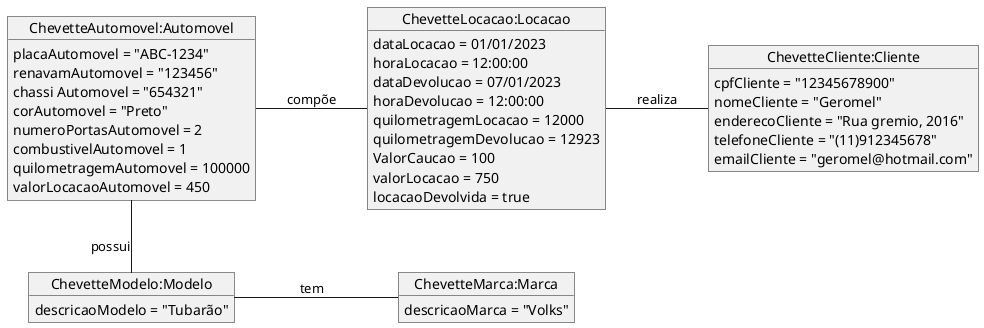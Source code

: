 @startuml Sistema

left to right direction

object "ChevetteAutomovel:Automovel" as ChevetteAutomovel
ChevetteAutomovel : placaAutomovel = "ABC-1234"
ChevetteAutomovel : renavamAutomovel = "123456"
ChevetteAutomovel : chassi Automovel = "654321"
ChevetteAutomovel : corAutomovel = "Preto"
ChevetteAutomovel : numeroPortasAutomovel = 2
ChevetteAutomovel : combustivelAutomovel = 1
ChevetteAutomovel : quilometragemAutomovel = 100000
ChevetteAutomovel : valorLocacaoAutomovel = 450

object "ChevetteModelo:Modelo" as ChevetteModelo
    ChevetteModelo : descricaoModelo = "Tubarão"

object "ChevetteLocacao:Locacao" as ChevetteLocacao
    ChevetteLocacao : dataLocacao = 01/01/2023
    ChevetteLocacao : horaLocacao = 12:00:00
    ChevetteLocacao : dataDevolucao = 07/01/2023
    ChevetteLocacao : horaDevolucao = 12:00:00
    ChevetteLocacao : quilometragemLocacao = 12000
    ChevetteLocacao : quilometragemDevolucao = 12923
    ChevetteLocacao : ValorCaucao = 100
    ChevetteLocacao : valorLocacao = 750
    ChevetteLocacao : locacaoDevolvida = true

object "ChevetteMarca:Marca" as ChevetteMarca
    ChevetteMarca : descricaoMarca = "Volks"

object "ChevetteCliente:Cliente" as ChevetteCliente
    ChevetteCliente : cpfCliente = "12345678900"
    ChevetteCliente : nomeCliente = "Geromel"
    ChevetteCliente : enderecoCliente = "Rua gremio, 2016"
    ChevetteCliente : telefoneCliente = "(11)912345678"
    ChevetteCliente : emailCliente = "geromel@hotmail.com"

'Associaçoes
    ChevetteAutomovel -- ChevetteLocacao :compõe
    ChevetteAutomovel -right- ChevetteModelo  :\npossui
    ChevetteLocacao -- ChevetteCliente   :realiza
    ChevetteModelo -- ChevetteMarca      :tem
    
    
















     

